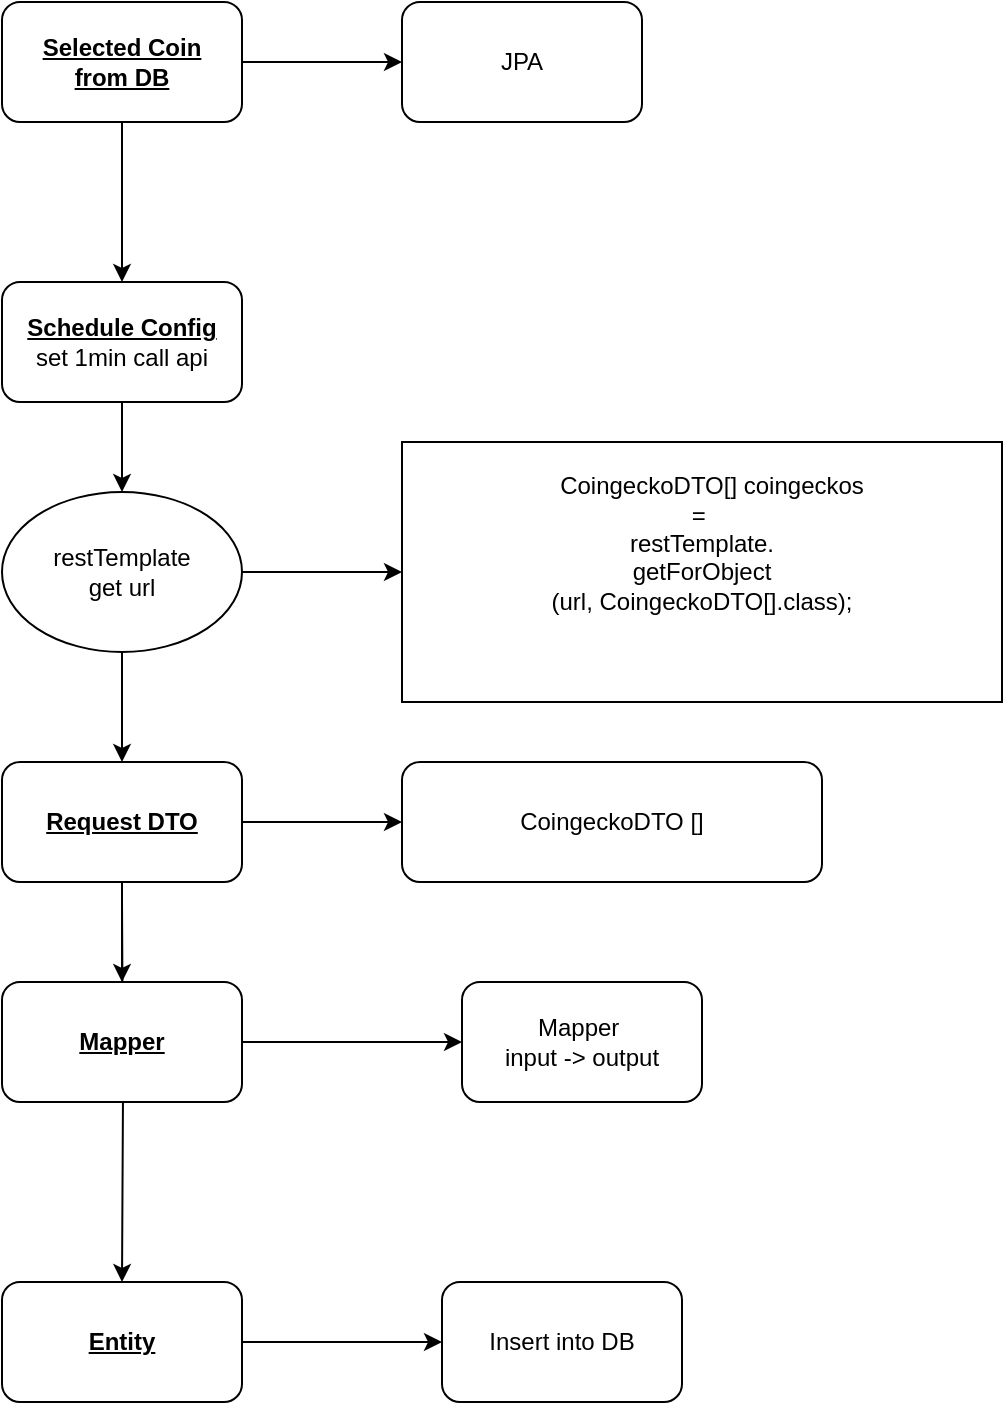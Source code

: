 <mxfile version="24.0.7" type="device">
  <diagram id="C5RBs43oDa-KdzZeNtuy" name="Page-1">
    <mxGraphModel dx="715" dy="1902" grid="1" gridSize="10" guides="1" tooltips="1" connect="1" arrows="1" fold="1" page="1" pageScale="1" pageWidth="827" pageHeight="1169" math="0" shadow="0">
      <root>
        <mxCell id="WIyWlLk6GJQsqaUBKTNV-0" />
        <mxCell id="WIyWlLk6GJQsqaUBKTNV-1" parent="WIyWlLk6GJQsqaUBKTNV-0" />
        <mxCell id="AtgJQ-BNAZePUgmTUBpa-3" style="edgeStyle=orthogonalEdgeStyle;rounded=0;orthogonalLoop=1;jettySize=auto;html=1;exitX=0.5;exitY=1;exitDx=0;exitDy=0;" parent="WIyWlLk6GJQsqaUBKTNV-1" source="AtgJQ-BNAZePUgmTUBpa-6" target="AtgJQ-BNAZePUgmTUBpa-1" edge="1">
          <mxGeometry relative="1" as="geometry" />
        </mxCell>
        <mxCell id="AtgJQ-BNAZePUgmTUBpa-0" value="&lt;u&gt;&lt;b&gt;Schedule Config&lt;/b&gt;&lt;/u&gt;&lt;div&gt;set 1min call api&lt;/div&gt;" style="rounded=1;whiteSpace=wrap;html=1;" parent="WIyWlLk6GJQsqaUBKTNV-1" vertex="1">
          <mxGeometry x="160" y="100" width="120" height="60" as="geometry" />
        </mxCell>
        <mxCell id="AtgJQ-BNAZePUgmTUBpa-5" style="edgeStyle=orthogonalEdgeStyle;rounded=0;orthogonalLoop=1;jettySize=auto;html=1;exitX=0.5;exitY=1;exitDx=0;exitDy=0;" parent="WIyWlLk6GJQsqaUBKTNV-1" target="AtgJQ-BNAZePUgmTUBpa-4" edge="1">
          <mxGeometry relative="1" as="geometry">
            <mxPoint x="220" y="410" as="sourcePoint" />
          </mxGeometry>
        </mxCell>
        <mxCell id="AtgJQ-BNAZePUgmTUBpa-11" value="" style="edgeStyle=orthogonalEdgeStyle;rounded=0;orthogonalLoop=1;jettySize=auto;html=1;" parent="WIyWlLk6GJQsqaUBKTNV-1" source="AtgJQ-BNAZePUgmTUBpa-1" target="AtgJQ-BNAZePUgmTUBpa-10" edge="1">
          <mxGeometry relative="1" as="geometry" />
        </mxCell>
        <mxCell id="AtgJQ-BNAZePUgmTUBpa-1" value="&lt;b&gt;&lt;u&gt;Request DTO&lt;/u&gt;&lt;/b&gt;" style="rounded=1;whiteSpace=wrap;html=1;" parent="WIyWlLk6GJQsqaUBKTNV-1" vertex="1">
          <mxGeometry x="160" y="340" width="120" height="60" as="geometry" />
        </mxCell>
        <mxCell id="r4d-UL-6u8yi1BBR1OKr-2" value="" style="edgeStyle=orthogonalEdgeStyle;rounded=0;orthogonalLoop=1;jettySize=auto;html=1;" edge="1" parent="WIyWlLk6GJQsqaUBKTNV-1" source="AtgJQ-BNAZePUgmTUBpa-4" target="r4d-UL-6u8yi1BBR1OKr-1">
          <mxGeometry relative="1" as="geometry" />
        </mxCell>
        <mxCell id="AtgJQ-BNAZePUgmTUBpa-4" value="&lt;b&gt;&lt;u&gt;Entity&lt;/u&gt;&lt;/b&gt;" style="rounded=1;whiteSpace=wrap;html=1;" parent="WIyWlLk6GJQsqaUBKTNV-1" vertex="1">
          <mxGeometry x="160" y="600" width="120" height="60" as="geometry" />
        </mxCell>
        <mxCell id="AtgJQ-BNAZePUgmTUBpa-7" value="" style="edgeStyle=orthogonalEdgeStyle;rounded=0;orthogonalLoop=1;jettySize=auto;html=1;exitX=0.5;exitY=1;exitDx=0;exitDy=0;" parent="WIyWlLk6GJQsqaUBKTNV-1" source="AtgJQ-BNAZePUgmTUBpa-0" target="AtgJQ-BNAZePUgmTUBpa-6" edge="1">
          <mxGeometry relative="1" as="geometry">
            <mxPoint x="220" y="120" as="sourcePoint" />
            <mxPoint x="220" y="170" as="targetPoint" />
          </mxGeometry>
        </mxCell>
        <mxCell id="AtgJQ-BNAZePUgmTUBpa-9" value="" style="edgeStyle=orthogonalEdgeStyle;rounded=0;orthogonalLoop=1;jettySize=auto;html=1;" parent="WIyWlLk6GJQsqaUBKTNV-1" source="AtgJQ-BNAZePUgmTUBpa-6" target="AtgJQ-BNAZePUgmTUBpa-8" edge="1">
          <mxGeometry relative="1" as="geometry" />
        </mxCell>
        <mxCell id="AtgJQ-BNAZePUgmTUBpa-6" value="restTemplate&lt;br&gt;get url" style="ellipse;whiteSpace=wrap;html=1;" parent="WIyWlLk6GJQsqaUBKTNV-1" vertex="1">
          <mxGeometry x="160" y="205" width="120" height="80" as="geometry" />
        </mxCell>
        <mxCell id="AtgJQ-BNAZePUgmTUBpa-8" value="&lt;div&gt;&amp;nbsp; &amp;nbsp; CoingeckoDTO[] coingeckos&amp;nbsp;&lt;/div&gt;&lt;div&gt;=&amp;nbsp;&lt;/div&gt;&lt;div&gt;restTemplate.&lt;/div&gt;&lt;div&gt;getForObject&lt;/div&gt;&lt;div&gt;(url, CoingeckoDTO[].class);&lt;/div&gt;&lt;div&gt;&lt;br&gt;&lt;/div&gt;&lt;div&gt;&lt;br&gt;&lt;/div&gt;" style="whiteSpace=wrap;html=1;" parent="WIyWlLk6GJQsqaUBKTNV-1" vertex="1">
          <mxGeometry x="360" y="180" width="300" height="130" as="geometry" />
        </mxCell>
        <mxCell id="AtgJQ-BNAZePUgmTUBpa-10" value="CoingeckoDTO []" style="whiteSpace=wrap;html=1;rounded=1;" parent="WIyWlLk6GJQsqaUBKTNV-1" vertex="1">
          <mxGeometry x="360" y="340" width="210" height="60" as="geometry" />
        </mxCell>
        <mxCell id="r4d-UL-6u8yi1BBR1OKr-4" value="" style="edgeStyle=orthogonalEdgeStyle;rounded=0;orthogonalLoop=1;jettySize=auto;html=1;" edge="1" parent="WIyWlLk6GJQsqaUBKTNV-1" source="r4d-UL-6u8yi1BBR1OKr-0" target="r4d-UL-6u8yi1BBR1OKr-3">
          <mxGeometry relative="1" as="geometry" />
        </mxCell>
        <mxCell id="r4d-UL-6u8yi1BBR1OKr-0" value="&lt;b&gt;&lt;u&gt;Mapper&lt;/u&gt;&lt;/b&gt;" style="rounded=1;whiteSpace=wrap;html=1;" vertex="1" parent="WIyWlLk6GJQsqaUBKTNV-1">
          <mxGeometry x="160" y="450" width="120" height="60" as="geometry" />
        </mxCell>
        <mxCell id="r4d-UL-6u8yi1BBR1OKr-1" value="Insert into DB" style="whiteSpace=wrap;html=1;rounded=1;" vertex="1" parent="WIyWlLk6GJQsqaUBKTNV-1">
          <mxGeometry x="380" y="600" width="120" height="60" as="geometry" />
        </mxCell>
        <mxCell id="r4d-UL-6u8yi1BBR1OKr-3" value="Mapper&amp;nbsp;&lt;br&gt;input -&amp;gt; output" style="whiteSpace=wrap;html=1;rounded=1;" vertex="1" parent="WIyWlLk6GJQsqaUBKTNV-1">
          <mxGeometry x="390" y="450" width="120" height="60" as="geometry" />
        </mxCell>
        <mxCell id="r4d-UL-6u8yi1BBR1OKr-6" value="" style="edgeStyle=orthogonalEdgeStyle;rounded=0;orthogonalLoop=1;jettySize=auto;html=1;exitX=0.5;exitY=1;exitDx=0;exitDy=0;" edge="1" parent="WIyWlLk6GJQsqaUBKTNV-1" source="AtgJQ-BNAZePUgmTUBpa-1" target="r4d-UL-6u8yi1BBR1OKr-0">
          <mxGeometry relative="1" as="geometry">
            <mxPoint x="220" y="340" as="sourcePoint" />
            <mxPoint x="220" y="350" as="targetPoint" />
          </mxGeometry>
        </mxCell>
        <mxCell id="r4d-UL-6u8yi1BBR1OKr-12" value="" style="edgeStyle=orthogonalEdgeStyle;rounded=0;orthogonalLoop=1;jettySize=auto;html=1;" edge="1" parent="WIyWlLk6GJQsqaUBKTNV-1" source="r4d-UL-6u8yi1BBR1OKr-9" target="r4d-UL-6u8yi1BBR1OKr-11">
          <mxGeometry relative="1" as="geometry" />
        </mxCell>
        <mxCell id="r4d-UL-6u8yi1BBR1OKr-13" value="" style="edgeStyle=orthogonalEdgeStyle;rounded=0;orthogonalLoop=1;jettySize=auto;html=1;" edge="1" parent="WIyWlLk6GJQsqaUBKTNV-1" source="r4d-UL-6u8yi1BBR1OKr-9" target="AtgJQ-BNAZePUgmTUBpa-0">
          <mxGeometry relative="1" as="geometry" />
        </mxCell>
        <mxCell id="r4d-UL-6u8yi1BBR1OKr-9" value="&lt;b&gt;&lt;u&gt;Selected Coin&lt;br&gt;from DB&lt;/u&gt;&lt;/b&gt;" style="whiteSpace=wrap;html=1;rounded=1;" vertex="1" parent="WIyWlLk6GJQsqaUBKTNV-1">
          <mxGeometry x="160" y="-40" width="120" height="60" as="geometry" />
        </mxCell>
        <mxCell id="r4d-UL-6u8yi1BBR1OKr-11" value="JPA" style="whiteSpace=wrap;html=1;rounded=1;" vertex="1" parent="WIyWlLk6GJQsqaUBKTNV-1">
          <mxGeometry x="360" y="-40" width="120" height="60" as="geometry" />
        </mxCell>
      </root>
    </mxGraphModel>
  </diagram>
</mxfile>
